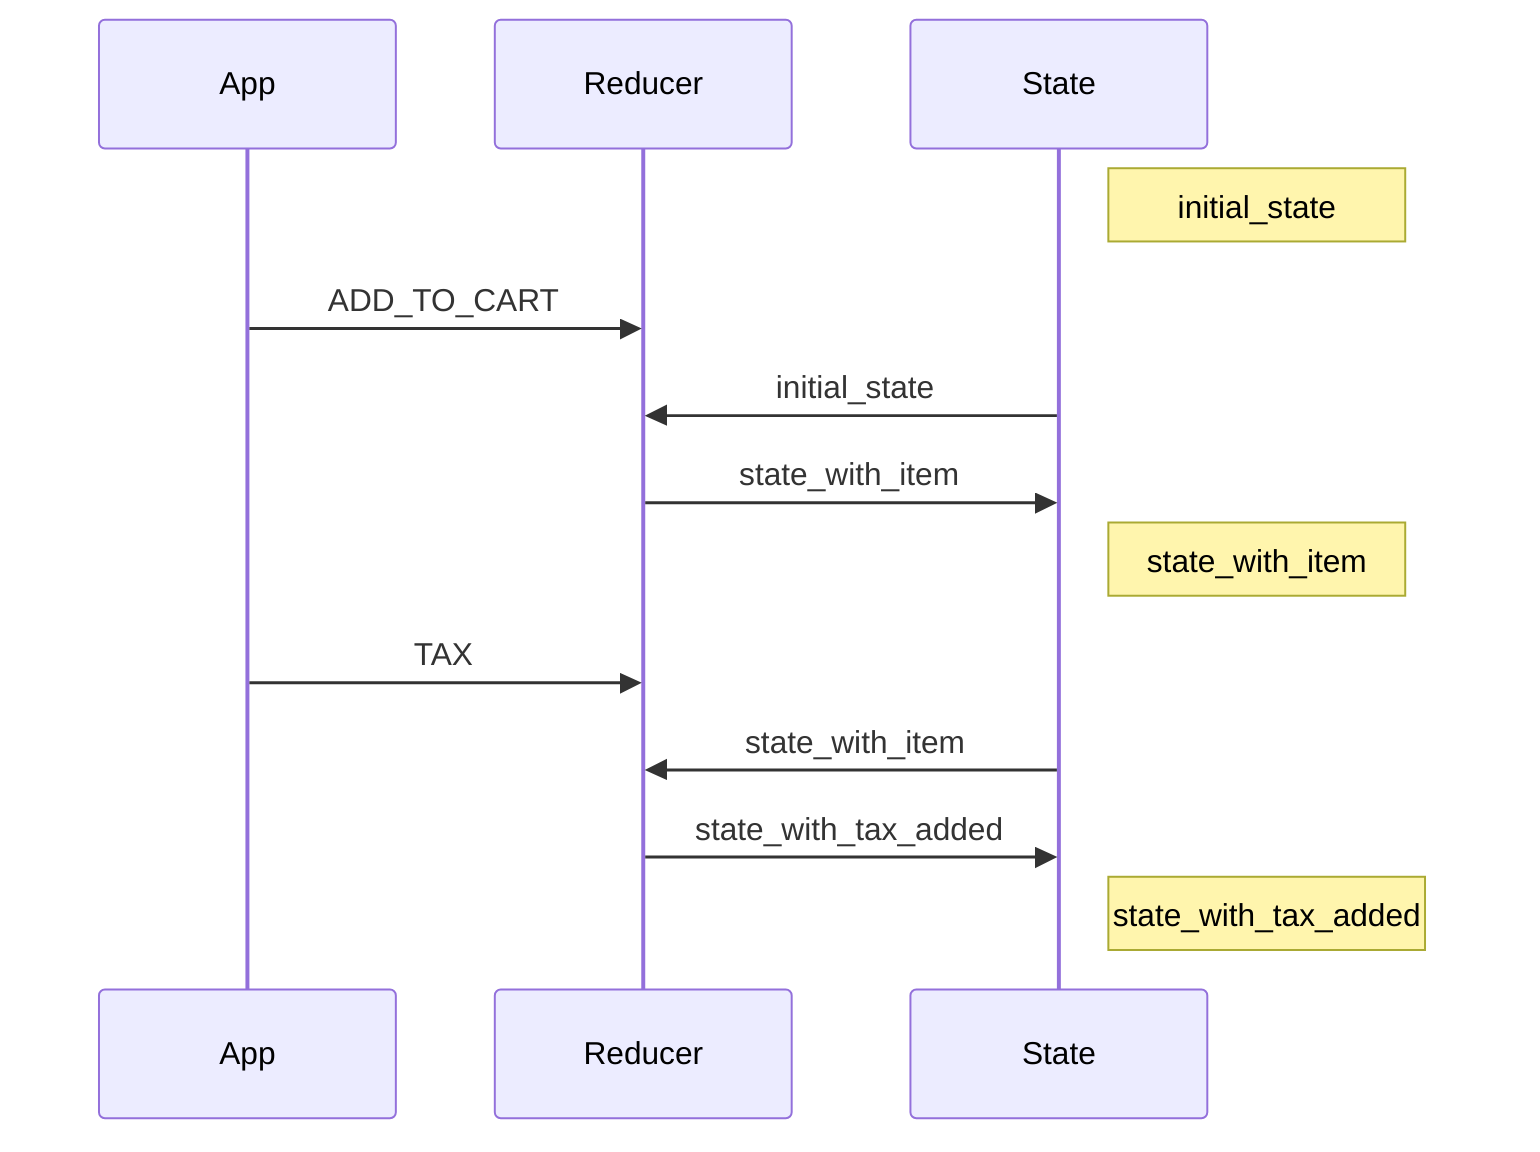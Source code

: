 sequenceDiagram
    participant App
    participant Reducer
    participant State
    Note right of State: initial_state
    App ->> Reducer: ADD_TO_CART
    State ->> Reducer: initial_state 
    Reducer ->> State: state_with_item 
    Note right of State: state_with_item 
    App ->> Reducer: TAX
    State ->> Reducer: state_with_item 
    Reducer ->> State: state_with_tax_added 
    Note right of State: state_with_tax_added